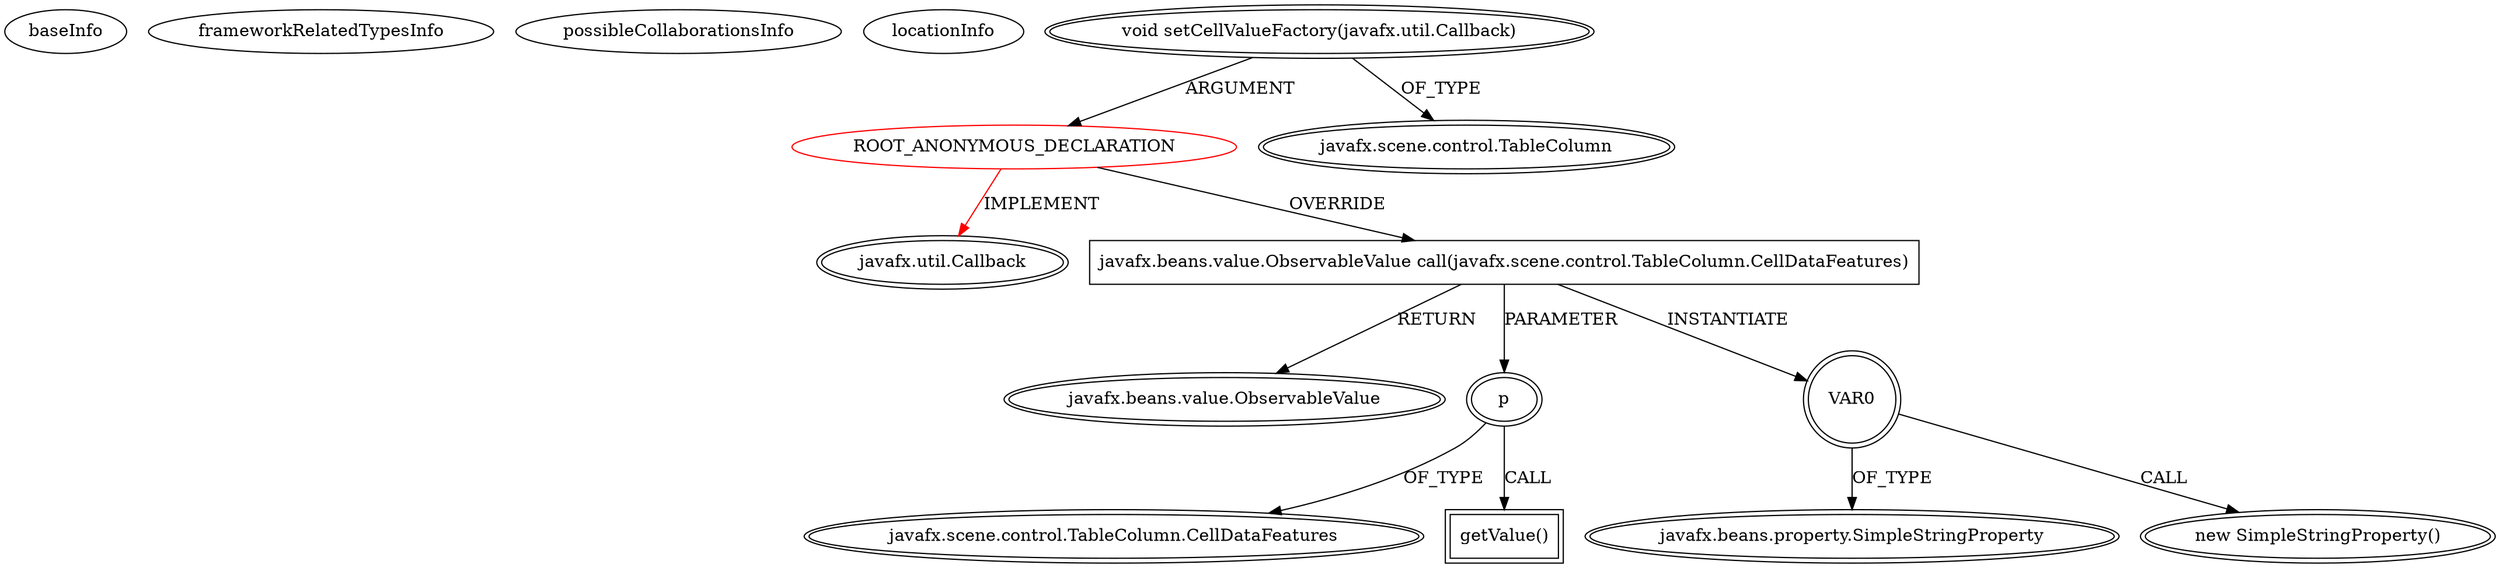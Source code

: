 digraph {
baseInfo[graphId=4814,category="extension_graph",isAnonymous=true,possibleRelation=false]
frameworkRelatedTypesInfo[0="javafx.util.Callback"]
possibleCollaborationsInfo[]
locationInfo[projectName="wwtg99-POMA",filePath="/wwtg99-POMA/POMA-master/src/cn/edu/suda/gui/InputFrameController.java",contextSignature="void preview(javafx.scene.control.TableView,boolean,boolean,java.util.List)",graphId="4814"]
0[label="ROOT_ANONYMOUS_DECLARATION",vertexType="ROOT_ANONYMOUS_DECLARATION",isFrameworkType=false,color=red]
1[label="javafx.util.Callback",vertexType="FRAMEWORK_INTERFACE_TYPE",isFrameworkType=true,peripheries=2]
2[label="void setCellValueFactory(javafx.util.Callback)",vertexType="OUTSIDE_CALL",isFrameworkType=true,peripheries=2]
3[label="javafx.scene.control.TableColumn",vertexType="FRAMEWORK_CLASS_TYPE",isFrameworkType=true,peripheries=2]
4[label="javafx.beans.value.ObservableValue call(javafx.scene.control.TableColumn.CellDataFeatures)",vertexType="OVERRIDING_METHOD_DECLARATION",isFrameworkType=false,shape=box]
5[label="javafx.beans.value.ObservableValue",vertexType="FRAMEWORK_INTERFACE_TYPE",isFrameworkType=true,peripheries=2]
6[label="p",vertexType="PARAMETER_DECLARATION",isFrameworkType=true,peripheries=2]
7[label="javafx.scene.control.TableColumn.CellDataFeatures",vertexType="FRAMEWORK_CLASS_TYPE",isFrameworkType=true,peripheries=2]
9[label="VAR0",vertexType="VARIABLE_EXPRESION",isFrameworkType=true,peripheries=2,shape=circle]
10[label="javafx.beans.property.SimpleStringProperty",vertexType="FRAMEWORK_CLASS_TYPE",isFrameworkType=true,peripheries=2]
8[label="new SimpleStringProperty()",vertexType="CONSTRUCTOR_CALL",isFrameworkType=true,peripheries=2]
12[label="getValue()",vertexType="INSIDE_CALL",isFrameworkType=true,peripheries=2,shape=box]
0->1[label="IMPLEMENT",color=red]
2->0[label="ARGUMENT"]
2->3[label="OF_TYPE"]
0->4[label="OVERRIDE"]
4->5[label="RETURN"]
6->7[label="OF_TYPE"]
4->6[label="PARAMETER"]
4->9[label="INSTANTIATE"]
9->10[label="OF_TYPE"]
9->8[label="CALL"]
6->12[label="CALL"]
}
